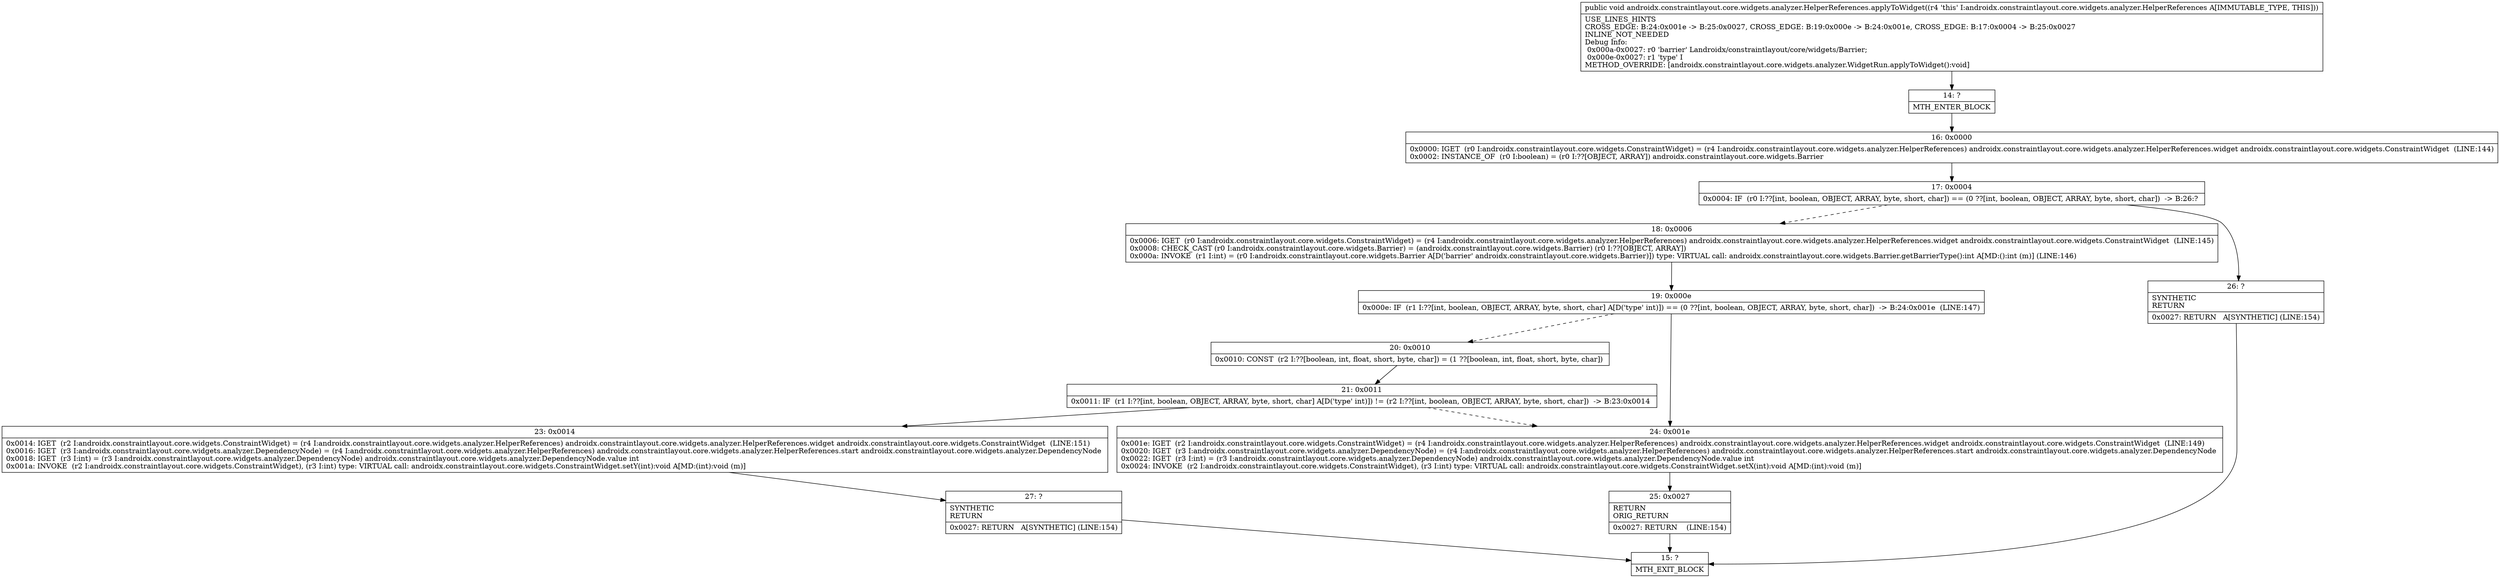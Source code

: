 digraph "CFG forandroidx.constraintlayout.core.widgets.analyzer.HelperReferences.applyToWidget()V" {
Node_14 [shape=record,label="{14\:\ ?|MTH_ENTER_BLOCK\l}"];
Node_16 [shape=record,label="{16\:\ 0x0000|0x0000: IGET  (r0 I:androidx.constraintlayout.core.widgets.ConstraintWidget) = (r4 I:androidx.constraintlayout.core.widgets.analyzer.HelperReferences) androidx.constraintlayout.core.widgets.analyzer.HelperReferences.widget androidx.constraintlayout.core.widgets.ConstraintWidget  (LINE:144)\l0x0002: INSTANCE_OF  (r0 I:boolean) = (r0 I:??[OBJECT, ARRAY]) androidx.constraintlayout.core.widgets.Barrier \l}"];
Node_17 [shape=record,label="{17\:\ 0x0004|0x0004: IF  (r0 I:??[int, boolean, OBJECT, ARRAY, byte, short, char]) == (0 ??[int, boolean, OBJECT, ARRAY, byte, short, char])  \-\> B:26:? \l}"];
Node_18 [shape=record,label="{18\:\ 0x0006|0x0006: IGET  (r0 I:androidx.constraintlayout.core.widgets.ConstraintWidget) = (r4 I:androidx.constraintlayout.core.widgets.analyzer.HelperReferences) androidx.constraintlayout.core.widgets.analyzer.HelperReferences.widget androidx.constraintlayout.core.widgets.ConstraintWidget  (LINE:145)\l0x0008: CHECK_CAST (r0 I:androidx.constraintlayout.core.widgets.Barrier) = (androidx.constraintlayout.core.widgets.Barrier) (r0 I:??[OBJECT, ARRAY]) \l0x000a: INVOKE  (r1 I:int) = (r0 I:androidx.constraintlayout.core.widgets.Barrier A[D('barrier' androidx.constraintlayout.core.widgets.Barrier)]) type: VIRTUAL call: androidx.constraintlayout.core.widgets.Barrier.getBarrierType():int A[MD:():int (m)] (LINE:146)\l}"];
Node_19 [shape=record,label="{19\:\ 0x000e|0x000e: IF  (r1 I:??[int, boolean, OBJECT, ARRAY, byte, short, char] A[D('type' int)]) == (0 ??[int, boolean, OBJECT, ARRAY, byte, short, char])  \-\> B:24:0x001e  (LINE:147)\l}"];
Node_20 [shape=record,label="{20\:\ 0x0010|0x0010: CONST  (r2 I:??[boolean, int, float, short, byte, char]) = (1 ??[boolean, int, float, short, byte, char]) \l}"];
Node_21 [shape=record,label="{21\:\ 0x0011|0x0011: IF  (r1 I:??[int, boolean, OBJECT, ARRAY, byte, short, char] A[D('type' int)]) != (r2 I:??[int, boolean, OBJECT, ARRAY, byte, short, char])  \-\> B:23:0x0014 \l}"];
Node_23 [shape=record,label="{23\:\ 0x0014|0x0014: IGET  (r2 I:androidx.constraintlayout.core.widgets.ConstraintWidget) = (r4 I:androidx.constraintlayout.core.widgets.analyzer.HelperReferences) androidx.constraintlayout.core.widgets.analyzer.HelperReferences.widget androidx.constraintlayout.core.widgets.ConstraintWidget  (LINE:151)\l0x0016: IGET  (r3 I:androidx.constraintlayout.core.widgets.analyzer.DependencyNode) = (r4 I:androidx.constraintlayout.core.widgets.analyzer.HelperReferences) androidx.constraintlayout.core.widgets.analyzer.HelperReferences.start androidx.constraintlayout.core.widgets.analyzer.DependencyNode \l0x0018: IGET  (r3 I:int) = (r3 I:androidx.constraintlayout.core.widgets.analyzer.DependencyNode) androidx.constraintlayout.core.widgets.analyzer.DependencyNode.value int \l0x001a: INVOKE  (r2 I:androidx.constraintlayout.core.widgets.ConstraintWidget), (r3 I:int) type: VIRTUAL call: androidx.constraintlayout.core.widgets.ConstraintWidget.setY(int):void A[MD:(int):void (m)]\l}"];
Node_27 [shape=record,label="{27\:\ ?|SYNTHETIC\lRETURN\l|0x0027: RETURN   A[SYNTHETIC] (LINE:154)\l}"];
Node_15 [shape=record,label="{15\:\ ?|MTH_EXIT_BLOCK\l}"];
Node_24 [shape=record,label="{24\:\ 0x001e|0x001e: IGET  (r2 I:androidx.constraintlayout.core.widgets.ConstraintWidget) = (r4 I:androidx.constraintlayout.core.widgets.analyzer.HelperReferences) androidx.constraintlayout.core.widgets.analyzer.HelperReferences.widget androidx.constraintlayout.core.widgets.ConstraintWidget  (LINE:149)\l0x0020: IGET  (r3 I:androidx.constraintlayout.core.widgets.analyzer.DependencyNode) = (r4 I:androidx.constraintlayout.core.widgets.analyzer.HelperReferences) androidx.constraintlayout.core.widgets.analyzer.HelperReferences.start androidx.constraintlayout.core.widgets.analyzer.DependencyNode \l0x0022: IGET  (r3 I:int) = (r3 I:androidx.constraintlayout.core.widgets.analyzer.DependencyNode) androidx.constraintlayout.core.widgets.analyzer.DependencyNode.value int \l0x0024: INVOKE  (r2 I:androidx.constraintlayout.core.widgets.ConstraintWidget), (r3 I:int) type: VIRTUAL call: androidx.constraintlayout.core.widgets.ConstraintWidget.setX(int):void A[MD:(int):void (m)]\l}"];
Node_25 [shape=record,label="{25\:\ 0x0027|RETURN\lORIG_RETURN\l|0x0027: RETURN    (LINE:154)\l}"];
Node_26 [shape=record,label="{26\:\ ?|SYNTHETIC\lRETURN\l|0x0027: RETURN   A[SYNTHETIC] (LINE:154)\l}"];
MethodNode[shape=record,label="{public void androidx.constraintlayout.core.widgets.analyzer.HelperReferences.applyToWidget((r4 'this' I:androidx.constraintlayout.core.widgets.analyzer.HelperReferences A[IMMUTABLE_TYPE, THIS]))  | USE_LINES_HINTS\lCROSS_EDGE: B:24:0x001e \-\> B:25:0x0027, CROSS_EDGE: B:19:0x000e \-\> B:24:0x001e, CROSS_EDGE: B:17:0x0004 \-\> B:25:0x0027\lINLINE_NOT_NEEDED\lDebug Info:\l  0x000a\-0x0027: r0 'barrier' Landroidx\/constraintlayout\/core\/widgets\/Barrier;\l  0x000e\-0x0027: r1 'type' I\lMETHOD_OVERRIDE: [androidx.constraintlayout.core.widgets.analyzer.WidgetRun.applyToWidget():void]\l}"];
MethodNode -> Node_14;Node_14 -> Node_16;
Node_16 -> Node_17;
Node_17 -> Node_18[style=dashed];
Node_17 -> Node_26;
Node_18 -> Node_19;
Node_19 -> Node_20[style=dashed];
Node_19 -> Node_24;
Node_20 -> Node_21;
Node_21 -> Node_23;
Node_21 -> Node_24[style=dashed];
Node_23 -> Node_27;
Node_27 -> Node_15;
Node_24 -> Node_25;
Node_25 -> Node_15;
Node_26 -> Node_15;
}

